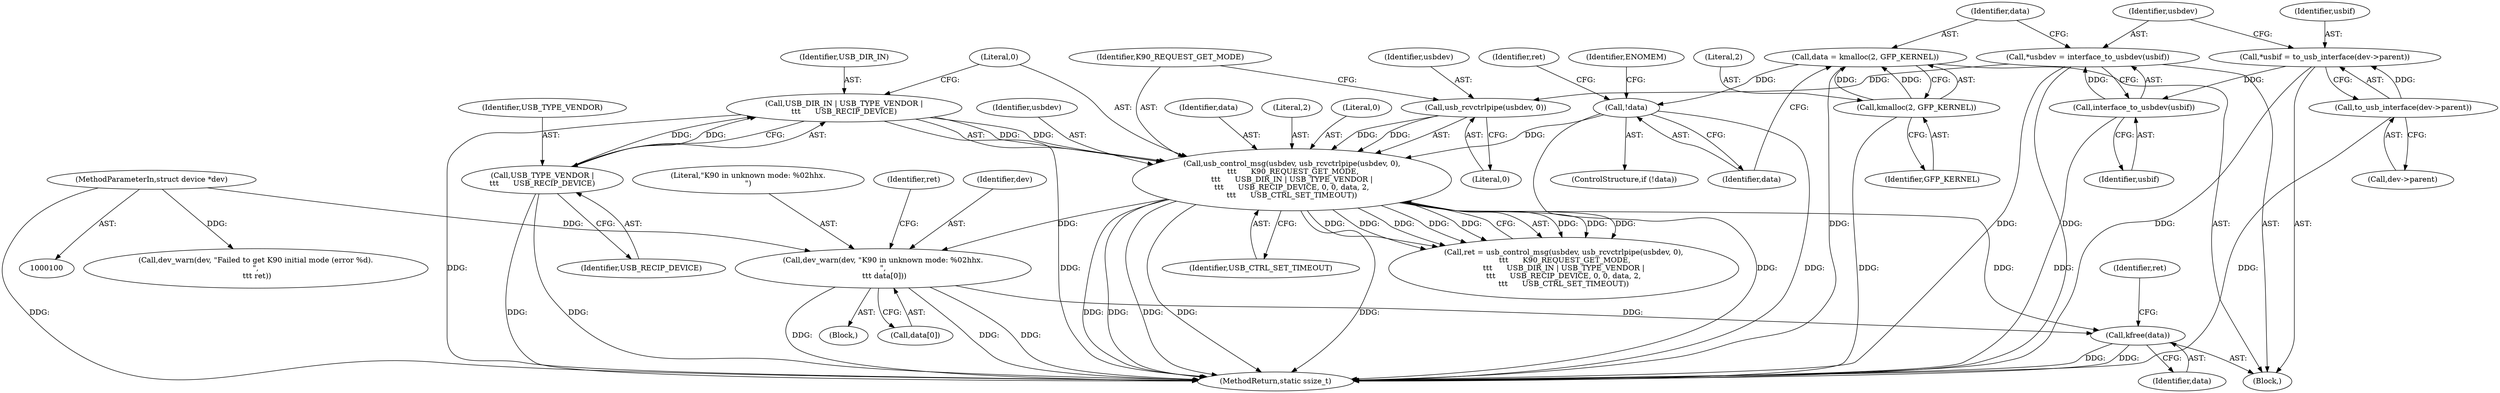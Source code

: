 digraph "0_linux_6d104af38b570d37aa32a5803b04c354f8ed513d_1@API" {
"1000198" [label="(Call,kfree(data))"];
"1000179" [label="(Call,dev_warn(dev, \"K90 in unknown mode: %02hhx.\n\",\n \t\t\t data[0]))"];
"1000101" [label="(MethodParameterIn,struct device *dev)"];
"1000133" [label="(Call,usb_control_msg(usbdev, usb_rcvctrlpipe(usbdev, 0),\n \t\t\t      K90_REQUEST_GET_MODE,\n\t\t\t      USB_DIR_IN | USB_TYPE_VENDOR |\n\t\t\t      USB_RECIP_DEVICE, 0, 0, data, 2,\n\t\t\t      USB_CTRL_SET_TIMEOUT))"];
"1000135" [label="(Call,usb_rcvctrlpipe(usbdev, 0))"];
"1000114" [label="(Call,*usbdev = interface_to_usbdev(usbif))"];
"1000116" [label="(Call,interface_to_usbdev(usbif))"];
"1000107" [label="(Call,*usbif = to_usb_interface(dev->parent))"];
"1000109" [label="(Call,to_usb_interface(dev->parent))"];
"1000139" [label="(Call,USB_DIR_IN | USB_TYPE_VENDOR |\n\t\t\t      USB_RECIP_DEVICE)"];
"1000141" [label="(Call,USB_TYPE_VENDOR |\n\t\t\t      USB_RECIP_DEVICE)"];
"1000126" [label="(Call,!data)"];
"1000120" [label="(Call,data = kmalloc(2, GFP_KERNEL))"];
"1000122" [label="(Call,kmalloc(2, GFP_KERNEL))"];
"1000133" [label="(Call,usb_control_msg(usbdev, usb_rcvctrlpipe(usbdev, 0),\n \t\t\t      K90_REQUEST_GET_MODE,\n\t\t\t      USB_DIR_IN | USB_TYPE_VENDOR |\n\t\t\t      USB_RECIP_DEVICE, 0, 0, data, 2,\n\t\t\t      USB_CTRL_SET_TIMEOUT))"];
"1000116" [label="(Call,interface_to_usbdev(usbif))"];
"1000143" [label="(Identifier,USB_RECIP_DEVICE)"];
"1000124" [label="(Identifier,GFP_KERNEL)"];
"1000114" [label="(Call,*usbdev = interface_to_usbdev(usbif))"];
"1000137" [label="(Literal,0)"];
"1000141" [label="(Call,USB_TYPE_VENDOR |\n\t\t\t      USB_RECIP_DEVICE)"];
"1000134" [label="(Identifier,usbdev)"];
"1000186" [label="(Identifier,ret)"];
"1000123" [label="(Literal,2)"];
"1000125" [label="(ControlStructure,if (!data))"];
"1000115" [label="(Identifier,usbdev)"];
"1000182" [label="(Call,data[0])"];
"1000198" [label="(Call,kfree(data))"];
"1000140" [label="(Identifier,USB_DIR_IN)"];
"1000142" [label="(Identifier,USB_TYPE_VENDOR)"];
"1000110" [label="(Call,dev->parent)"];
"1000120" [label="(Call,data = kmalloc(2, GFP_KERNEL))"];
"1000145" [label="(Literal,0)"];
"1000138" [label="(Identifier,K90_REQUEST_GET_MODE)"];
"1000108" [label="(Identifier,usbif)"];
"1000127" [label="(Identifier,data)"];
"1000126" [label="(Call,!data)"];
"1000144" [label="(Literal,0)"];
"1000130" [label="(Identifier,ENOMEM)"];
"1000201" [label="(Identifier,ret)"];
"1000117" [label="(Identifier,usbif)"];
"1000107" [label="(Call,*usbif = to_usb_interface(dev->parent))"];
"1000135" [label="(Call,usb_rcvctrlpipe(usbdev, 0))"];
"1000146" [label="(Identifier,data)"];
"1000121" [label="(Identifier,data)"];
"1000101" [label="(MethodParameterIn,struct device *dev)"];
"1000139" [label="(Call,USB_DIR_IN | USB_TYPE_VENDOR |\n\t\t\t      USB_RECIP_DEVICE)"];
"1000148" [label="(Identifier,USB_CTRL_SET_TIMEOUT)"];
"1000180" [label="(Identifier,dev)"];
"1000109" [label="(Call,to_usb_interface(dev->parent))"];
"1000132" [label="(Identifier,ret)"];
"1000154" [label="(Call,dev_warn(dev, \"Failed to get K90 initial mode (error %d).\n\",\n \t\t\t ret))"];
"1000122" [label="(Call,kmalloc(2, GFP_KERNEL))"];
"1000147" [label="(Literal,2)"];
"1000179" [label="(Call,dev_warn(dev, \"K90 in unknown mode: %02hhx.\n\",\n \t\t\t data[0]))"];
"1000202" [label="(MethodReturn,static ssize_t)"];
"1000181" [label="(Literal,\"K90 in unknown mode: %02hhx.\n\")"];
"1000167" [label="(Block,)"];
"1000104" [label="(Block,)"];
"1000131" [label="(Call,ret = usb_control_msg(usbdev, usb_rcvctrlpipe(usbdev, 0),\n \t\t\t      K90_REQUEST_GET_MODE,\n\t\t\t      USB_DIR_IN | USB_TYPE_VENDOR |\n\t\t\t      USB_RECIP_DEVICE, 0, 0, data, 2,\n\t\t\t      USB_CTRL_SET_TIMEOUT))"];
"1000199" [label="(Identifier,data)"];
"1000136" [label="(Identifier,usbdev)"];
"1000198" -> "1000104"  [label="AST: "];
"1000198" -> "1000199"  [label="CFG: "];
"1000199" -> "1000198"  [label="AST: "];
"1000201" -> "1000198"  [label="CFG: "];
"1000198" -> "1000202"  [label="DDG: "];
"1000198" -> "1000202"  [label="DDG: "];
"1000179" -> "1000198"  [label="DDG: "];
"1000133" -> "1000198"  [label="DDG: "];
"1000179" -> "1000167"  [label="AST: "];
"1000179" -> "1000182"  [label="CFG: "];
"1000180" -> "1000179"  [label="AST: "];
"1000181" -> "1000179"  [label="AST: "];
"1000182" -> "1000179"  [label="AST: "];
"1000186" -> "1000179"  [label="CFG: "];
"1000179" -> "1000202"  [label="DDG: "];
"1000179" -> "1000202"  [label="DDG: "];
"1000179" -> "1000202"  [label="DDG: "];
"1000101" -> "1000179"  [label="DDG: "];
"1000133" -> "1000179"  [label="DDG: "];
"1000101" -> "1000100"  [label="AST: "];
"1000101" -> "1000202"  [label="DDG: "];
"1000101" -> "1000154"  [label="DDG: "];
"1000133" -> "1000131"  [label="AST: "];
"1000133" -> "1000148"  [label="CFG: "];
"1000134" -> "1000133"  [label="AST: "];
"1000135" -> "1000133"  [label="AST: "];
"1000138" -> "1000133"  [label="AST: "];
"1000139" -> "1000133"  [label="AST: "];
"1000144" -> "1000133"  [label="AST: "];
"1000145" -> "1000133"  [label="AST: "];
"1000146" -> "1000133"  [label="AST: "];
"1000147" -> "1000133"  [label="AST: "];
"1000148" -> "1000133"  [label="AST: "];
"1000131" -> "1000133"  [label="CFG: "];
"1000133" -> "1000202"  [label="DDG: "];
"1000133" -> "1000202"  [label="DDG: "];
"1000133" -> "1000202"  [label="DDG: "];
"1000133" -> "1000202"  [label="DDG: "];
"1000133" -> "1000202"  [label="DDG: "];
"1000133" -> "1000131"  [label="DDG: "];
"1000133" -> "1000131"  [label="DDG: "];
"1000133" -> "1000131"  [label="DDG: "];
"1000133" -> "1000131"  [label="DDG: "];
"1000133" -> "1000131"  [label="DDG: "];
"1000133" -> "1000131"  [label="DDG: "];
"1000133" -> "1000131"  [label="DDG: "];
"1000133" -> "1000131"  [label="DDG: "];
"1000135" -> "1000133"  [label="DDG: "];
"1000135" -> "1000133"  [label="DDG: "];
"1000139" -> "1000133"  [label="DDG: "];
"1000139" -> "1000133"  [label="DDG: "];
"1000126" -> "1000133"  [label="DDG: "];
"1000135" -> "1000137"  [label="CFG: "];
"1000136" -> "1000135"  [label="AST: "];
"1000137" -> "1000135"  [label="AST: "];
"1000138" -> "1000135"  [label="CFG: "];
"1000114" -> "1000135"  [label="DDG: "];
"1000114" -> "1000104"  [label="AST: "];
"1000114" -> "1000116"  [label="CFG: "];
"1000115" -> "1000114"  [label="AST: "];
"1000116" -> "1000114"  [label="AST: "];
"1000121" -> "1000114"  [label="CFG: "];
"1000114" -> "1000202"  [label="DDG: "];
"1000114" -> "1000202"  [label="DDG: "];
"1000116" -> "1000114"  [label="DDG: "];
"1000116" -> "1000117"  [label="CFG: "];
"1000117" -> "1000116"  [label="AST: "];
"1000116" -> "1000202"  [label="DDG: "];
"1000107" -> "1000116"  [label="DDG: "];
"1000107" -> "1000104"  [label="AST: "];
"1000107" -> "1000109"  [label="CFG: "];
"1000108" -> "1000107"  [label="AST: "];
"1000109" -> "1000107"  [label="AST: "];
"1000115" -> "1000107"  [label="CFG: "];
"1000107" -> "1000202"  [label="DDG: "];
"1000109" -> "1000107"  [label="DDG: "];
"1000109" -> "1000110"  [label="CFG: "];
"1000110" -> "1000109"  [label="AST: "];
"1000109" -> "1000202"  [label="DDG: "];
"1000139" -> "1000141"  [label="CFG: "];
"1000140" -> "1000139"  [label="AST: "];
"1000141" -> "1000139"  [label="AST: "];
"1000144" -> "1000139"  [label="CFG: "];
"1000139" -> "1000202"  [label="DDG: "];
"1000139" -> "1000202"  [label="DDG: "];
"1000141" -> "1000139"  [label="DDG: "];
"1000141" -> "1000139"  [label="DDG: "];
"1000141" -> "1000143"  [label="CFG: "];
"1000142" -> "1000141"  [label="AST: "];
"1000143" -> "1000141"  [label="AST: "];
"1000141" -> "1000202"  [label="DDG: "];
"1000141" -> "1000202"  [label="DDG: "];
"1000126" -> "1000125"  [label="AST: "];
"1000126" -> "1000127"  [label="CFG: "];
"1000127" -> "1000126"  [label="AST: "];
"1000130" -> "1000126"  [label="CFG: "];
"1000132" -> "1000126"  [label="CFG: "];
"1000126" -> "1000202"  [label="DDG: "];
"1000126" -> "1000202"  [label="DDG: "];
"1000120" -> "1000126"  [label="DDG: "];
"1000120" -> "1000104"  [label="AST: "];
"1000120" -> "1000122"  [label="CFG: "];
"1000121" -> "1000120"  [label="AST: "];
"1000122" -> "1000120"  [label="AST: "];
"1000127" -> "1000120"  [label="CFG: "];
"1000120" -> "1000202"  [label="DDG: "];
"1000122" -> "1000120"  [label="DDG: "];
"1000122" -> "1000120"  [label="DDG: "];
"1000122" -> "1000124"  [label="CFG: "];
"1000123" -> "1000122"  [label="AST: "];
"1000124" -> "1000122"  [label="AST: "];
"1000122" -> "1000202"  [label="DDG: "];
}
